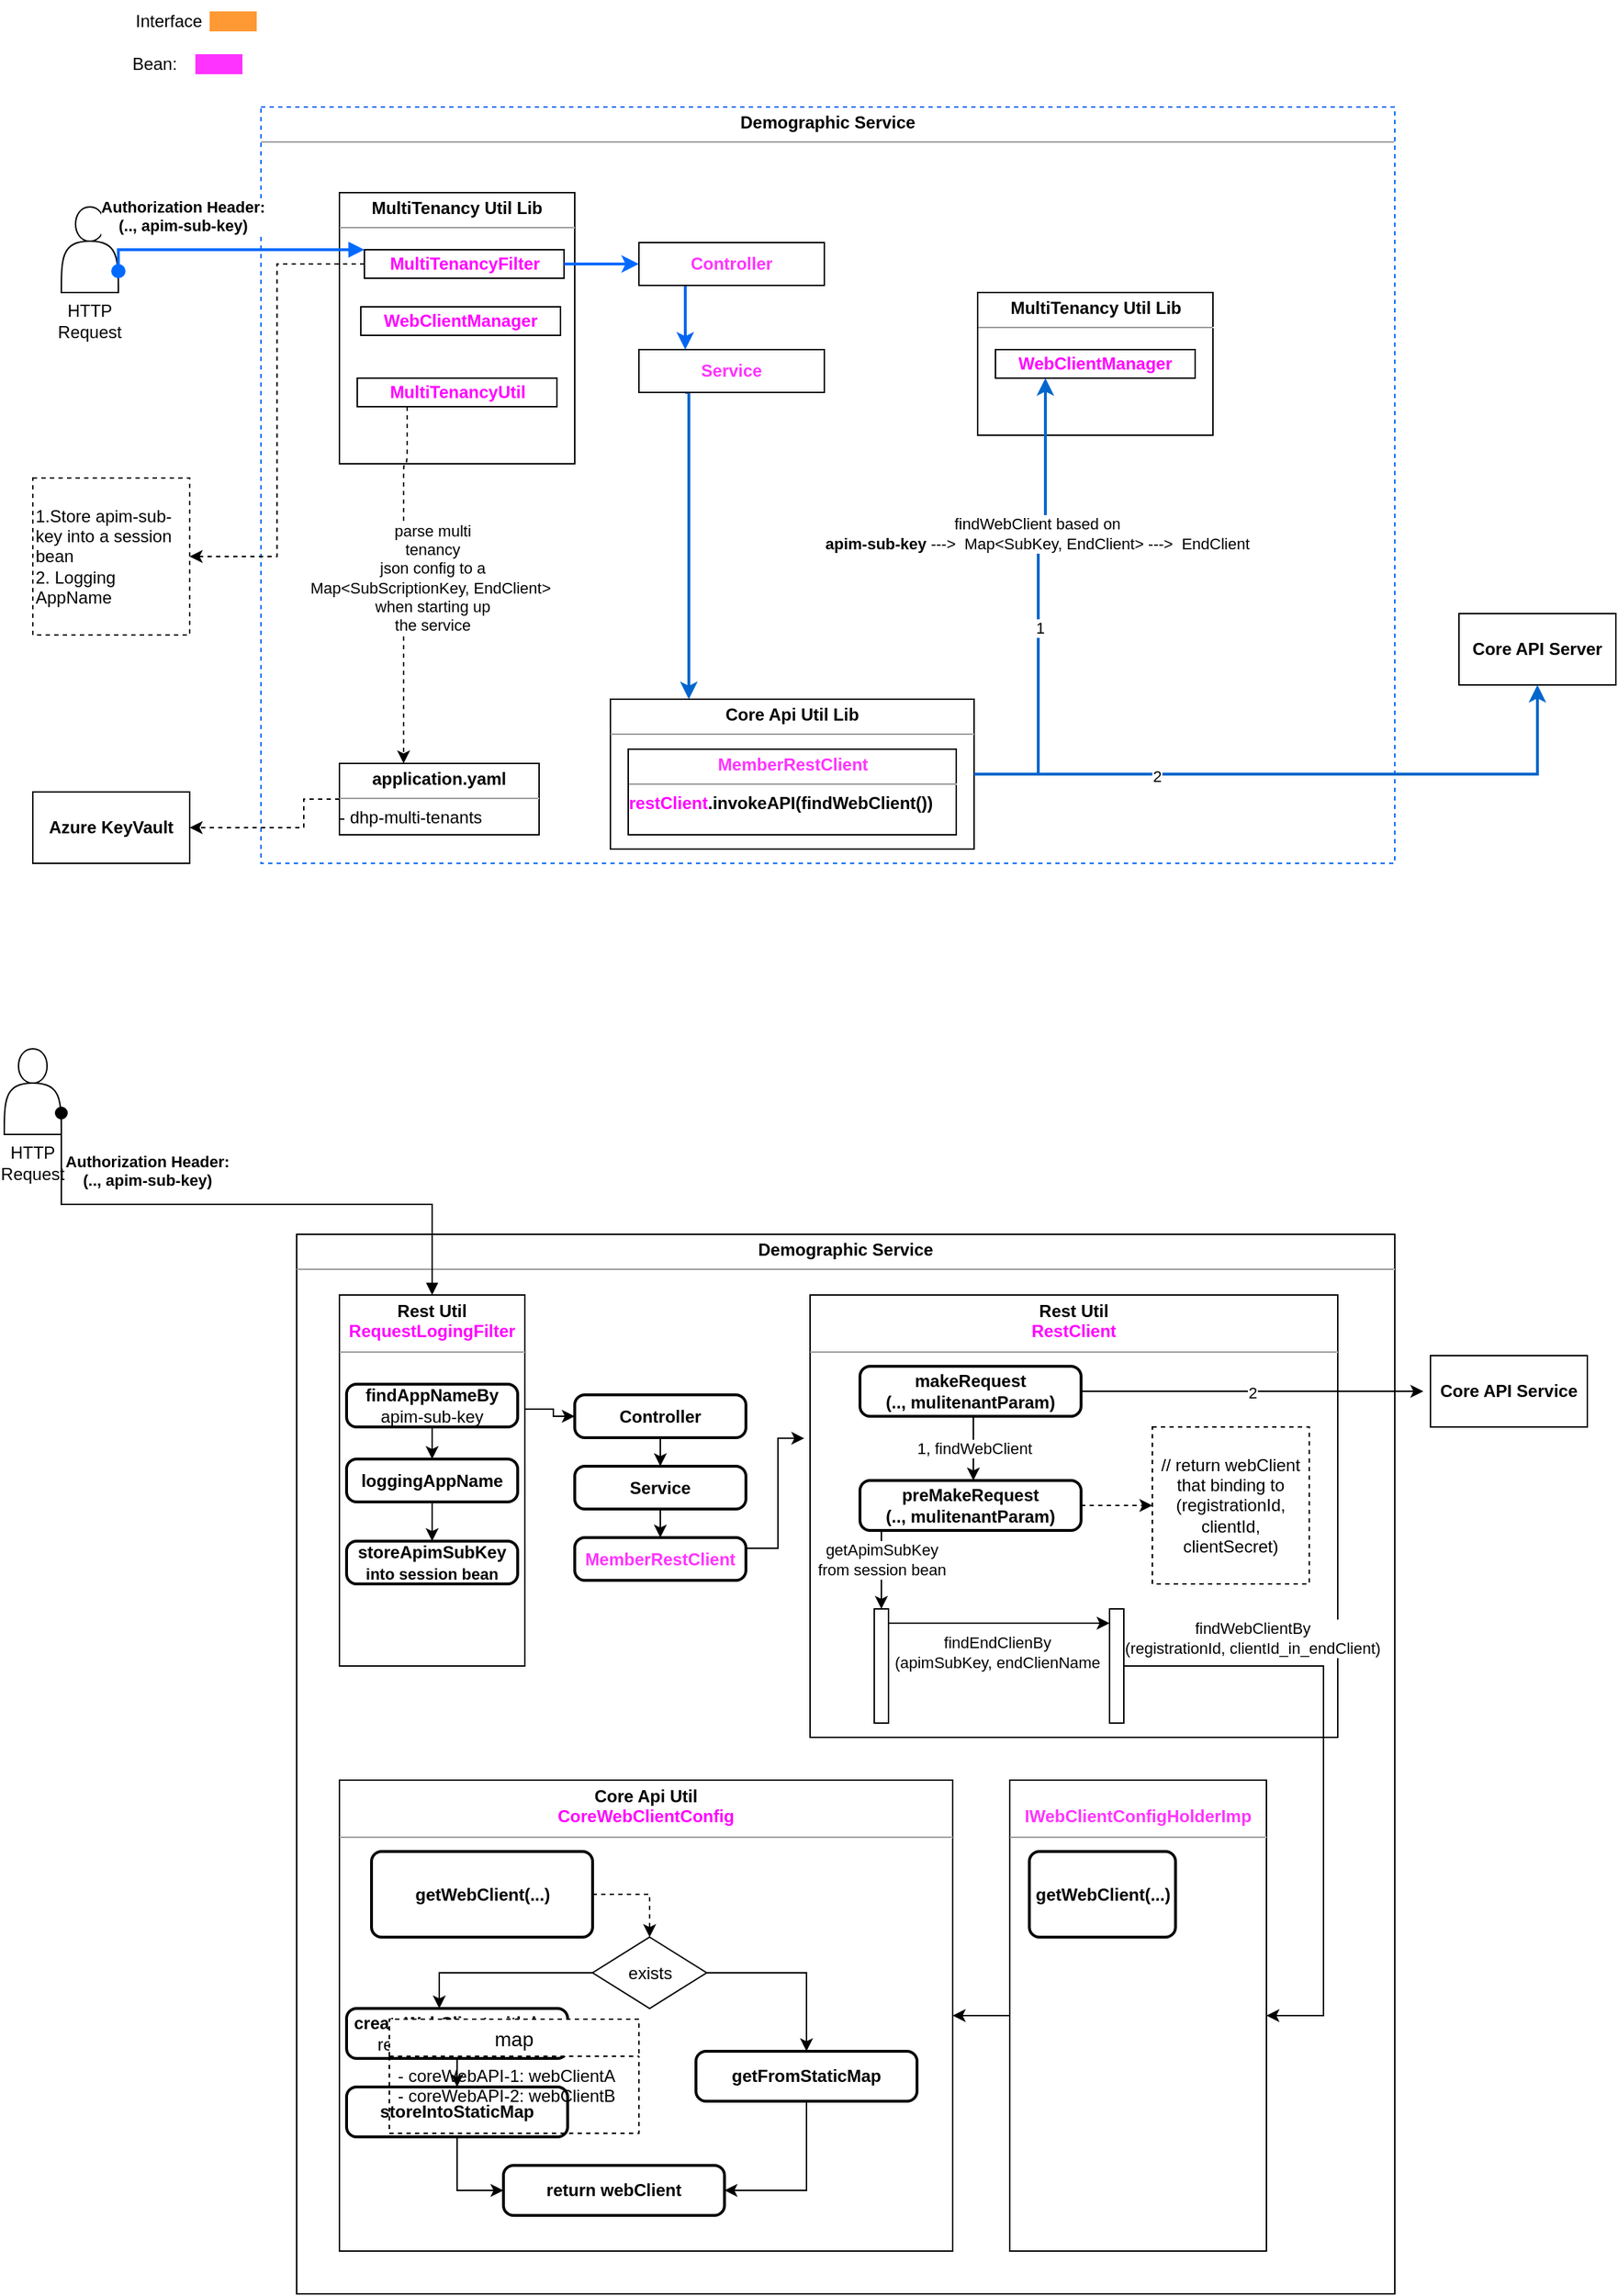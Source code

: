 <mxfile version="21.2.1" type="github">
  <diagram name="Page-1" id="5f0bae14-7c28-e335-631c-24af17079c00">
    <mxGraphModel dx="1150" dy="492" grid="1" gridSize="10" guides="1" tooltips="1" connect="1" arrows="1" fold="1" page="1" pageScale="1" pageWidth="1100" pageHeight="850" background="none" math="0" shadow="0">
      <root>
        <mxCell id="0" />
        <mxCell id="1" parent="0" />
        <mxCell id="RdsTdk07A-o18HDUI7we-4" value="&lt;p style=&quot;margin:0px;margin-top:4px;text-align:center;&quot;&gt;&lt;b&gt;Demographic Service&lt;/b&gt;&lt;/p&gt;&lt;hr size=&quot;1&quot;&gt;&lt;div style=&quot;height:2px;&quot;&gt;&lt;br&gt;&lt;/div&gt;" style="verticalAlign=top;align=left;overflow=fill;fontSize=12;fontFamily=Helvetica;html=1;whiteSpace=wrap;strokeColor=#0266f2;dashed=1;" parent="1" vertex="1">
          <mxGeometry x="190" y="100" width="795" height="530" as="geometry" />
        </mxCell>
        <mxCell id="RdsTdk07A-o18HDUI7we-6" value="&lt;p style=&quot;margin:0px;margin-top:4px;text-align:center;&quot;&gt;&lt;b&gt;MultiTenancy Util Lib&lt;/b&gt;&lt;/p&gt;&lt;hr size=&quot;1&quot;&gt;&lt;div style=&quot;height:2px;&quot;&gt;&lt;/div&gt;" style="verticalAlign=top;align=left;overflow=fill;fontSize=12;fontFamily=Helvetica;html=1;whiteSpace=wrap;" parent="1" vertex="1">
          <mxGeometry x="245" y="160" width="165" height="190" as="geometry" />
        </mxCell>
        <mxCell id="RdsTdk07A-o18HDUI7we-7" value="&lt;p style=&quot;margin:0px;margin-top:4px;text-align:center;&quot;&gt;&lt;b&gt;Core Api Util Lib&lt;/b&gt;&lt;/p&gt;&lt;hr size=&quot;1&quot;&gt;&lt;div style=&quot;height:2px;&quot;&gt;&lt;/div&gt;" style="verticalAlign=top;align=left;overflow=fill;fontSize=12;fontFamily=Helvetica;html=1;whiteSpace=wrap;" parent="1" vertex="1">
          <mxGeometry x="435" y="515" width="255" height="105" as="geometry" />
        </mxCell>
        <mxCell id="CG3TOa5hcq1ZWwIJxW8Z-67" style="edgeStyle=orthogonalEdgeStyle;rounded=0;orthogonalLoop=1;jettySize=auto;html=1;entryX=1;entryY=0.5;entryDx=0;entryDy=0;dashed=1;" parent="1" source="RdsTdk07A-o18HDUI7we-8" target="CG3TOa5hcq1ZWwIJxW8Z-66" edge="1">
          <mxGeometry relative="1" as="geometry" />
        </mxCell>
        <mxCell id="RdsTdk07A-o18HDUI7we-8" value="&lt;b&gt;&lt;font color=&quot;#ff00ff&quot;&gt;MultiTenancyFilter&lt;/font&gt;&lt;/b&gt;" style="html=1;whiteSpace=wrap;align=center;" parent="1" vertex="1">
          <mxGeometry x="262.5" y="200" width="140" height="20" as="geometry" />
        </mxCell>
        <mxCell id="VQmsO8RJKZGxtteuDF_l-19" style="edgeStyle=orthogonalEdgeStyle;rounded=1;orthogonalLoop=1;jettySize=auto;html=1;exitX=0.25;exitY=1;exitDx=0;exitDy=0;dashed=1;" parent="1" source="VQmsO8RJKZGxtteuDF_l-1" target="VQmsO8RJKZGxtteuDF_l-14" edge="1">
          <mxGeometry relative="1" as="geometry">
            <Array as="points">
              <mxPoint x="290" y="350" />
            </Array>
          </mxGeometry>
        </mxCell>
        <mxCell id="CG3TOa5hcq1ZWwIJxW8Z-34" value="parse multi &lt;br&gt;tenancy &lt;br&gt;json config to a &lt;br&gt;Map&amp;lt;SubScriptionKey, EndClient&amp;gt;&amp;nbsp;&lt;br&gt;when starting up&lt;br&gt;the service" style="edgeLabel;html=1;align=center;verticalAlign=middle;resizable=0;points=[];" parent="VQmsO8RJKZGxtteuDF_l-19" vertex="1" connectable="0">
          <mxGeometry x="0.075" y="1" relative="1" as="geometry">
            <mxPoint x="19" y="-13" as="offset" />
          </mxGeometry>
        </mxCell>
        <mxCell id="VQmsO8RJKZGxtteuDF_l-1" value="&lt;b&gt;&lt;font color=&quot;#ff00ff&quot;&gt;MultiTenancyUtil&lt;/font&gt;&lt;/b&gt;" style="html=1;whiteSpace=wrap;align=center;" parent="1" vertex="1">
          <mxGeometry x="257.5" y="290" width="140" height="20" as="geometry" />
        </mxCell>
        <mxCell id="VQmsO8RJKZGxtteuDF_l-18" style="edgeStyle=orthogonalEdgeStyle;orthogonalLoop=1;jettySize=auto;html=1;exitX=0;exitY=0.5;exitDx=0;exitDy=0;dashed=1;entryX=1;entryY=0.5;entryDx=0;entryDy=0;rounded=0;" parent="1" source="VQmsO8RJKZGxtteuDF_l-14" target="VQmsO8RJKZGxtteuDF_l-16" edge="1">
          <mxGeometry relative="1" as="geometry">
            <mxPoint x="360" y="550" as="targetPoint" />
            <Array as="points">
              <mxPoint x="220" y="585" />
              <mxPoint x="220" y="605" />
            </Array>
          </mxGeometry>
        </mxCell>
        <mxCell id="VQmsO8RJKZGxtteuDF_l-14" value="&lt;p style=&quot;margin:0px;margin-top:4px;text-align:center;&quot;&gt;&lt;b&gt;application.yaml&lt;/b&gt;&lt;/p&gt;&lt;hr size=&quot;1&quot;&gt;&lt;div style=&quot;height:2px;&quot;&gt;- dhp-multi-tenants&lt;/div&gt;" style="verticalAlign=top;align=left;overflow=fill;fontSize=12;fontFamily=Helvetica;html=1;whiteSpace=wrap;" parent="1" vertex="1">
          <mxGeometry x="245" y="560" width="140" height="50" as="geometry" />
        </mxCell>
        <mxCell id="VQmsO8RJKZGxtteuDF_l-16" value="&lt;b&gt;Azure KeyVault&lt;/b&gt;" style="html=1;whiteSpace=wrap;" parent="1" vertex="1">
          <mxGeometry x="30" y="580" width="110" height="50" as="geometry" />
        </mxCell>
        <mxCell id="VQmsO8RJKZGxtteuDF_l-24" value="&lt;b&gt;&lt;font color=&quot;#ff00ff&quot;&gt;WebClientManager&lt;/font&gt;&lt;/b&gt;" style="html=1;whiteSpace=wrap;align=center;" parent="1" vertex="1">
          <mxGeometry x="260" y="240" width="140" height="20" as="geometry" />
        </mxCell>
        <mxCell id="VQmsO8RJKZGxtteuDF_l-28" value="&lt;p style=&quot;margin:0px;margin-top:4px;text-align:center;&quot;&gt;&lt;b&gt;Demographic Service&lt;/b&gt;&lt;/p&gt;&lt;hr size=&quot;1&quot;&gt;&lt;div style=&quot;height:2px;&quot;&gt;&lt;br&gt;&lt;/div&gt;" style="verticalAlign=top;align=left;overflow=fill;fontSize=12;fontFamily=Helvetica;html=1;whiteSpace=wrap;" parent="1" vertex="1">
          <mxGeometry x="215" y="890" width="770" height="742.5" as="geometry" />
        </mxCell>
        <mxCell id="VQmsO8RJKZGxtteuDF_l-94" style="edgeStyle=orthogonalEdgeStyle;rounded=0;orthogonalLoop=1;jettySize=auto;html=1;exitX=1;exitY=0.25;exitDx=0;exitDy=0;entryX=0;entryY=0.5;entryDx=0;entryDy=0;" parent="1" source="VQmsO8RJKZGxtteuDF_l-29" target="VQmsO8RJKZGxtteuDF_l-71" edge="1">
          <mxGeometry relative="1" as="geometry">
            <Array as="points">
              <mxPoint x="375" y="1012.5" />
              <mxPoint x="395" y="1012.5" />
              <mxPoint x="395" y="1017.5" />
            </Array>
          </mxGeometry>
        </mxCell>
        <mxCell id="VQmsO8RJKZGxtteuDF_l-29" value="&lt;p style=&quot;margin:0px;margin-top:4px;text-align:center;&quot;&gt;&lt;b&gt;Rest Util&lt;br&gt;&lt;/b&gt;&lt;b style=&quot;border-color: var(--border-color);&quot;&gt;&lt;font style=&quot;border-color: var(--border-color);&quot; color=&quot;#ff00ff&quot;&gt;RequestLogingFilter&lt;/font&gt;&lt;/b&gt;&lt;b&gt;&lt;br&gt;&lt;/b&gt;&lt;/p&gt;&lt;hr size=&quot;1&quot;&gt;&lt;div style=&quot;height:2px;&quot;&gt;&lt;/div&gt;" style="verticalAlign=top;align=left;overflow=fill;fontSize=12;fontFamily=Helvetica;html=1;whiteSpace=wrap;" parent="1" vertex="1">
          <mxGeometry x="245" y="932.5" width="130" height="260" as="geometry" />
        </mxCell>
        <mxCell id="VQmsO8RJKZGxtteuDF_l-44" value="&lt;br&gt;&lt;br&gt;&lt;br&gt;&lt;br&gt;&lt;br&gt;&lt;br&gt;&lt;br&gt;HTTP&lt;br&gt;Request" style="shape=actor;whiteSpace=wrap;html=1;" parent="1" vertex="1">
          <mxGeometry x="10" y="760" width="40" height="60" as="geometry" />
        </mxCell>
        <mxCell id="VQmsO8RJKZGxtteuDF_l-63" value="&lt;b&gt;Authorization Header: &lt;br&gt;(.., apim-sub-key)&lt;/b&gt;" style="html=1;verticalAlign=bottom;startArrow=oval;endArrow=block;startSize=8;edgeStyle=elbowEdgeStyle;elbow=vertical;curved=0;rounded=0;exitX=1;exitY=0.75;exitDx=0;exitDy=0;" parent="1" source="VQmsO8RJKZGxtteuDF_l-44" target="VQmsO8RJKZGxtteuDF_l-29" edge="1">
          <mxGeometry x="-0.359" y="8" relative="1" as="geometry">
            <mxPoint x="80" y="820" as="sourcePoint" />
            <mxPoint x="180" y="805" as="targetPoint" />
            <mxPoint as="offset" />
          </mxGeometry>
        </mxCell>
        <mxCell id="VQmsO8RJKZGxtteuDF_l-70" value="&lt;b&gt;storeApimSubKey&lt;br style=&quot;border-color: var(--border-color); font-size: 11px;&quot;&gt;&lt;span style=&quot;font-size: 11px; background-color: rgb(255, 255, 255);&quot;&gt;into session bean&lt;/span&gt;&lt;/b&gt;" style="rounded=1;whiteSpace=wrap;html=1;absoluteArcSize=1;arcSize=14;strokeWidth=2;" parent="1" vertex="1">
          <mxGeometry x="250" y="1105" width="120" height="30" as="geometry" />
        </mxCell>
        <mxCell id="VQmsO8RJKZGxtteuDF_l-79" style="edgeStyle=orthogonalEdgeStyle;rounded=0;orthogonalLoop=1;jettySize=auto;html=1;exitX=0.5;exitY=1;exitDx=0;exitDy=0;" parent="1" source="VQmsO8RJKZGxtteuDF_l-71" target="VQmsO8RJKZGxtteuDF_l-78" edge="1">
          <mxGeometry relative="1" as="geometry" />
        </mxCell>
        <mxCell id="VQmsO8RJKZGxtteuDF_l-71" value="&lt;b&gt;Controller&lt;/b&gt;" style="rounded=1;whiteSpace=wrap;html=1;absoluteArcSize=1;arcSize=14;strokeWidth=2;" parent="1" vertex="1">
          <mxGeometry x="410" y="1002.5" width="120" height="30" as="geometry" />
        </mxCell>
        <mxCell id="VQmsO8RJKZGxtteuDF_l-90" style="edgeStyle=orthogonalEdgeStyle;rounded=0;orthogonalLoop=1;jettySize=auto;html=1;exitX=0.5;exitY=1;exitDx=0;exitDy=0;entryX=0.5;entryY=0;entryDx=0;entryDy=0;" parent="1" source="VQmsO8RJKZGxtteuDF_l-78" target="VQmsO8RJKZGxtteuDF_l-86" edge="1">
          <mxGeometry relative="1" as="geometry" />
        </mxCell>
        <mxCell id="VQmsO8RJKZGxtteuDF_l-78" value="&lt;b&gt;Service&lt;/b&gt;" style="rounded=1;whiteSpace=wrap;html=1;absoluteArcSize=1;arcSize=14;strokeWidth=2;" parent="1" vertex="1">
          <mxGeometry x="410" y="1052.5" width="120" height="30" as="geometry" />
        </mxCell>
        <mxCell id="VQmsO8RJKZGxtteuDF_l-96" style="edgeStyle=orthogonalEdgeStyle;rounded=0;orthogonalLoop=1;jettySize=auto;html=1;exitX=1;exitY=0.25;exitDx=0;exitDy=0;entryX=-0.011;entryY=0.324;entryDx=0;entryDy=0;entryPerimeter=0;" parent="1" source="VQmsO8RJKZGxtteuDF_l-86" target="VQmsO8RJKZGxtteuDF_l-91" edge="1">
          <mxGeometry relative="1" as="geometry" />
        </mxCell>
        <mxCell id="VQmsO8RJKZGxtteuDF_l-86" value="&lt;b style=&quot;border-color: var(--border-color);&quot;&gt;&lt;font style=&quot;border-color: var(--border-color);&quot; color=&quot;#ff33ff&quot;&gt;MemberRestClient&lt;/font&gt;&lt;/b&gt;" style="rounded=1;whiteSpace=wrap;html=1;absoluteArcSize=1;arcSize=14;strokeWidth=2;" parent="1" vertex="1">
          <mxGeometry x="410" y="1102.5" width="120" height="30" as="geometry" />
        </mxCell>
        <mxCell id="VQmsO8RJKZGxtteuDF_l-87" value="&lt;b&gt;Core API Server&lt;/b&gt;" style="html=1;whiteSpace=wrap;" parent="1" vertex="1">
          <mxGeometry x="1030" y="455" width="110" height="50" as="geometry" />
        </mxCell>
        <mxCell id="VQmsO8RJKZGxtteuDF_l-91" value="&lt;p style=&quot;margin:0px;margin-top:4px;text-align:center;&quot;&gt;&lt;b&gt;Rest Util&lt;br&gt;&lt;/b&gt;&lt;b style=&quot;border-color: var(--border-color);&quot;&gt;&lt;font style=&quot;border-color: var(--border-color);&quot; color=&quot;#ff00ff&quot;&gt;RestClient&lt;/font&gt;&lt;/b&gt;&lt;b&gt;&lt;br&gt;&lt;/b&gt;&lt;/p&gt;&lt;hr size=&quot;1&quot;&gt;&lt;div style=&quot;height:2px;&quot;&gt;&lt;/div&gt;" style="verticalAlign=top;align=left;overflow=fill;fontSize=12;fontFamily=Helvetica;html=1;whiteSpace=wrap;" parent="1" vertex="1">
          <mxGeometry x="575" y="932.5" width="370" height="310" as="geometry" />
        </mxCell>
        <mxCell id="VQmsO8RJKZGxtteuDF_l-98" value="1, findWebClient" style="edgeStyle=orthogonalEdgeStyle;rounded=0;orthogonalLoop=1;jettySize=auto;html=1;exitX=0.5;exitY=1;exitDx=0;exitDy=0;entryX=0.5;entryY=0;entryDx=0;entryDy=0;" parent="1" edge="1">
          <mxGeometry relative="1" as="geometry">
            <mxPoint x="689.5" y="1017.5" as="sourcePoint" />
            <mxPoint x="689.5" y="1062.5" as="targetPoint" />
          </mxGeometry>
        </mxCell>
        <mxCell id="VQmsO8RJKZGxtteuDF_l-112" value="2" style="edgeStyle=orthogonalEdgeStyle;rounded=0;orthogonalLoop=1;jettySize=auto;html=1;exitX=1;exitY=0.5;exitDx=0;exitDy=0;entryX=0;entryY=0.5;entryDx=0;entryDy=0;" parent="1" source="VQmsO8RJKZGxtteuDF_l-95" edge="1">
          <mxGeometry relative="1" as="geometry">
            <mxPoint x="1005" y="1000" as="targetPoint" />
          </mxGeometry>
        </mxCell>
        <mxCell id="VQmsO8RJKZGxtteuDF_l-95" value="&lt;b&gt;makeRequest&lt;br&gt;(.., mulitenantParam)&lt;/b&gt;" style="rounded=1;whiteSpace=wrap;html=1;absoluteArcSize=1;arcSize=14;strokeWidth=2;" parent="1" vertex="1">
          <mxGeometry x="610" y="982.5" width="155" height="35" as="geometry" />
        </mxCell>
        <mxCell id="VQmsO8RJKZGxtteuDF_l-102" style="edgeStyle=orthogonalEdgeStyle;rounded=0;orthogonalLoop=1;jettySize=auto;html=1;exitX=0.5;exitY=1;exitDx=0;exitDy=0;" parent="1" source="VQmsO8RJKZGxtteuDF_l-97" target="VQmsO8RJKZGxtteuDF_l-100" edge="1">
          <mxGeometry relative="1" as="geometry">
            <Array as="points">
              <mxPoint x="625" y="1080.5" />
              <mxPoint x="625" y="1147.5" />
            </Array>
          </mxGeometry>
        </mxCell>
        <mxCell id="VQmsO8RJKZGxtteuDF_l-103" value="getApimSubKey&lt;br&gt;from session bean" style="edgeLabel;html=1;align=center;verticalAlign=middle;resizable=0;points=[];" parent="VQmsO8RJKZGxtteuDF_l-102" vertex="1" connectable="0">
          <mxGeometry x="0.226" y="2" relative="1" as="geometry">
            <mxPoint x="-2" y="24" as="offset" />
          </mxGeometry>
        </mxCell>
        <mxCell id="VQmsO8RJKZGxtteuDF_l-133" value="" style="edgeStyle=orthogonalEdgeStyle;rounded=0;orthogonalLoop=1;jettySize=auto;html=1;dashed=1;" parent="1" source="VQmsO8RJKZGxtteuDF_l-97" target="VQmsO8RJKZGxtteuDF_l-131" edge="1">
          <mxGeometry relative="1" as="geometry" />
        </mxCell>
        <mxCell id="VQmsO8RJKZGxtteuDF_l-97" value="&lt;b&gt;preMakeRequest&lt;br&gt;(.., mulitenantParam)&lt;/b&gt;" style="rounded=1;whiteSpace=wrap;html=1;absoluteArcSize=1;arcSize=14;strokeWidth=2;" parent="1" vertex="1">
          <mxGeometry x="610" y="1062.5" width="155" height="35" as="geometry" />
        </mxCell>
        <mxCell id="VQmsO8RJKZGxtteuDF_l-105" value="" style="edgeStyle=elbowEdgeStyle;rounded=0;orthogonalLoop=1;jettySize=auto;html=1;elbow=vertical;curved=0;" parent="1" source="VQmsO8RJKZGxtteuDF_l-100" target="VQmsO8RJKZGxtteuDF_l-104" edge="1">
          <mxGeometry relative="1" as="geometry">
            <Array as="points">
              <mxPoint x="685" y="1162.5" />
            </Array>
          </mxGeometry>
        </mxCell>
        <mxCell id="VQmsO8RJKZGxtteuDF_l-106" value="findEndClienBy&lt;br&gt;(apimSubKey, endClienName" style="edgeLabel;html=1;align=center;verticalAlign=middle;resizable=0;points=[];" parent="VQmsO8RJKZGxtteuDF_l-105" vertex="1" connectable="0">
          <mxGeometry x="0.179" y="-1" relative="1" as="geometry">
            <mxPoint x="-16" y="19" as="offset" />
          </mxGeometry>
        </mxCell>
        <mxCell id="VQmsO8RJKZGxtteuDF_l-100" value="" style="html=1;points=[];perimeter=orthogonalPerimeter;outlineConnect=0;targetShapes=umlLifeline;portConstraint=eastwest;newEdgeStyle={&quot;edgeStyle&quot;:&quot;elbowEdgeStyle&quot;,&quot;elbow&quot;:&quot;vertical&quot;,&quot;curved&quot;:0,&quot;rounded&quot;:0};" parent="1" vertex="1">
          <mxGeometry x="620" y="1152.5" width="10" height="80" as="geometry" />
        </mxCell>
        <mxCell id="VQmsO8RJKZGxtteuDF_l-108" style="edgeStyle=elbowEdgeStyle;rounded=0;orthogonalLoop=1;jettySize=auto;html=1;elbow=vertical;curved=0;" parent="1" source="VQmsO8RJKZGxtteuDF_l-104" target="CbbjqMAdhNKeJyTU17QE-5" edge="1">
          <mxGeometry relative="1" as="geometry">
            <mxPoint x="585" y="1352.5" as="targetPoint" />
            <Array as="points">
              <mxPoint x="935" y="1252.5" />
              <mxPoint x="745" y="1302.5" />
              <mxPoint x="855" y="1212.5" />
            </Array>
          </mxGeometry>
        </mxCell>
        <mxCell id="VQmsO8RJKZGxtteuDF_l-109" value="findWebClientBy&lt;br&gt;(registrationId, clientId_in_endClient)" style="edgeLabel;html=1;align=center;verticalAlign=middle;resizable=0;points=[];" parent="VQmsO8RJKZGxtteuDF_l-108" vertex="1" connectable="0">
          <mxGeometry x="-0.17" y="1" relative="1" as="geometry">
            <mxPoint x="-51" y="-56" as="offset" />
          </mxGeometry>
        </mxCell>
        <mxCell id="VQmsO8RJKZGxtteuDF_l-104" value="" style="html=1;points=[];perimeter=orthogonalPerimeter;outlineConnect=0;targetShapes=umlLifeline;portConstraint=eastwest;newEdgeStyle={&quot;edgeStyle&quot;:&quot;elbowEdgeStyle&quot;,&quot;elbow&quot;:&quot;vertical&quot;,&quot;curved&quot;:0,&quot;rounded&quot;:0};" parent="1" vertex="1">
          <mxGeometry x="785" y="1152.5" width="10" height="80" as="geometry" />
        </mxCell>
        <mxCell id="VQmsO8RJKZGxtteuDF_l-110" value="&lt;b&gt;Core API Service&lt;/b&gt;" style="html=1;whiteSpace=wrap;" parent="1" vertex="1">
          <mxGeometry x="1010" y="975" width="110" height="50" as="geometry" />
        </mxCell>
        <mxCell id="VQmsO8RJKZGxtteuDF_l-114" value="&lt;p style=&quot;margin:0px;margin-top:4px;text-align:center;&quot;&gt;&lt;b&gt;Core Api Util&lt;br&gt;&lt;/b&gt;&lt;b style=&quot;border-color: var(--border-color);&quot;&gt;&lt;font style=&quot;border-color: var(--border-color);&quot; color=&quot;#ff33ff&quot;&gt;&lt;b style=&quot;border-color: var(--border-color); color: rgb(0, 0, 0);&quot;&gt;&lt;font style=&quot;border-color: var(--border-color);&quot; color=&quot;#ff00ff&quot;&gt;CoreWebClientConfig&lt;/font&gt;&lt;/b&gt;&lt;/font&gt;&lt;/b&gt;&lt;b&gt;&lt;br&gt;&lt;/b&gt;&lt;/p&gt;&lt;hr size=&quot;1&quot;&gt;&lt;div style=&quot;height:2px;&quot;&gt;&lt;/div&gt;" style="verticalAlign=top;align=left;overflow=fill;fontSize=12;fontFamily=Helvetica;html=1;whiteSpace=wrap;" parent="1" vertex="1">
          <mxGeometry x="245" y="1272.5" width="430" height="330" as="geometry" />
        </mxCell>
        <mxCell id="VQmsO8RJKZGxtteuDF_l-130" style="edgeStyle=orthogonalEdgeStyle;rounded=0;orthogonalLoop=1;jettySize=auto;html=1;exitX=1;exitY=0.5;exitDx=0;exitDy=0;dashed=1;" parent="1" source="VQmsO8RJKZGxtteuDF_l-116" target="VQmsO8RJKZGxtteuDF_l-117" edge="1">
          <mxGeometry relative="1" as="geometry" />
        </mxCell>
        <mxCell id="VQmsO8RJKZGxtteuDF_l-116" value="&lt;b&gt;getWebClient(...)&lt;/b&gt;&lt;br&gt;" style="rounded=1;whiteSpace=wrap;html=1;absoluteArcSize=1;arcSize=14;strokeWidth=2;" parent="1" vertex="1">
          <mxGeometry x="267.5" y="1322.5" width="155" height="60" as="geometry" />
        </mxCell>
        <mxCell id="VQmsO8RJKZGxtteuDF_l-120" style="edgeStyle=orthogonalEdgeStyle;rounded=0;orthogonalLoop=1;jettySize=auto;html=1;exitX=0;exitY=0.5;exitDx=0;exitDy=0;" parent="1" source="VQmsO8RJKZGxtteuDF_l-117" target="VQmsO8RJKZGxtteuDF_l-118" edge="1">
          <mxGeometry relative="1" as="geometry">
            <Array as="points">
              <mxPoint x="315" y="1407.5" />
            </Array>
          </mxGeometry>
        </mxCell>
        <mxCell id="VQmsO8RJKZGxtteuDF_l-142" style="edgeStyle=orthogonalEdgeStyle;rounded=0;orthogonalLoop=1;jettySize=auto;html=1;exitX=1;exitY=0.5;exitDx=0;exitDy=0;" parent="1" source="VQmsO8RJKZGxtteuDF_l-117" target="VQmsO8RJKZGxtteuDF_l-140" edge="1">
          <mxGeometry relative="1" as="geometry" />
        </mxCell>
        <mxCell id="VQmsO8RJKZGxtteuDF_l-117" value="exists" style="rhombus;whiteSpace=wrap;html=1;" parent="1" vertex="1">
          <mxGeometry x="422.5" y="1382.5" width="80" height="50" as="geometry" />
        </mxCell>
        <mxCell id="VQmsO8RJKZGxtteuDF_l-122" style="edgeStyle=orthogonalEdgeStyle;rounded=0;orthogonalLoop=1;jettySize=auto;html=1;exitX=0.5;exitY=1;exitDx=0;exitDy=0;entryX=0.5;entryY=0;entryDx=0;entryDy=0;" parent="1" source="VQmsO8RJKZGxtteuDF_l-118" target="VQmsO8RJKZGxtteuDF_l-121" edge="1">
          <mxGeometry relative="1" as="geometry" />
        </mxCell>
        <mxCell id="VQmsO8RJKZGxtteuDF_l-118" value="&lt;b&gt;createWebClient with key&lt;br&gt;&lt;/b&gt;registrationId-clientId" style="rounded=1;whiteSpace=wrap;html=1;absoluteArcSize=1;arcSize=14;strokeWidth=2;" parent="1" vertex="1">
          <mxGeometry x="250" y="1432.5" width="155" height="35" as="geometry" />
        </mxCell>
        <mxCell id="VQmsO8RJKZGxtteuDF_l-127" style="edgeStyle=orthogonalEdgeStyle;rounded=0;orthogonalLoop=1;jettySize=auto;html=1;entryX=0;entryY=0.5;entryDx=0;entryDy=0;" parent="1" source="VQmsO8RJKZGxtteuDF_l-121" target="VQmsO8RJKZGxtteuDF_l-124" edge="1">
          <mxGeometry relative="1" as="geometry" />
        </mxCell>
        <mxCell id="VQmsO8RJKZGxtteuDF_l-121" value="&lt;b&gt;storeIntoStaticMap&lt;/b&gt;" style="rounded=1;whiteSpace=wrap;html=1;absoluteArcSize=1;arcSize=14;strokeWidth=2;" parent="1" vertex="1">
          <mxGeometry x="250" y="1487.5" width="155" height="35" as="geometry" />
        </mxCell>
        <mxCell id="VQmsO8RJKZGxtteuDF_l-124" value="&lt;b&gt;return webClient&lt;/b&gt;" style="rounded=1;whiteSpace=wrap;html=1;absoluteArcSize=1;arcSize=14;strokeWidth=2;" parent="1" vertex="1">
          <mxGeometry x="360" y="1542.5" width="155" height="35" as="geometry" />
        </mxCell>
        <mxCell id="VQmsO8RJKZGxtteuDF_l-131" value="// return webClient that binding to (registrationId, clientId, clientSecret)" style="whiteSpace=wrap;html=1;aspect=fixed;dashed=1;" parent="1" vertex="1">
          <mxGeometry x="815" y="1025" width="110" height="110" as="geometry" />
        </mxCell>
        <mxCell id="VQmsO8RJKZGxtteuDF_l-136" value="map" style="swimlane;fontStyle=0;childLayout=stackLayout;horizontal=1;startSize=26;horizontalStack=0;resizeParent=1;resizeParentMax=0;resizeLast=0;collapsible=1;marginBottom=0;align=center;fontSize=14;dashed=1;" parent="1" vertex="1">
          <mxGeometry x="280" y="1440" width="175" height="80" as="geometry" />
        </mxCell>
        <mxCell id="VQmsO8RJKZGxtteuDF_l-137" value="- coreWebAPI-1: webClientA&lt;br&gt;- coreWebAPI-2: webClientB" style="text;strokeColor=none;fillColor=none;spacingLeft=4;spacingRight=4;overflow=hidden;rotatable=0;points=[[0,0.5],[1,0.5]];portConstraint=eastwest;fontSize=12;whiteSpace=wrap;html=1;" parent="VQmsO8RJKZGxtteuDF_l-136" vertex="1">
          <mxGeometry y="26" width="175" height="54" as="geometry" />
        </mxCell>
        <mxCell id="VQmsO8RJKZGxtteuDF_l-143" style="edgeStyle=orthogonalEdgeStyle;rounded=0;orthogonalLoop=1;jettySize=auto;html=1;exitX=0.5;exitY=1;exitDx=0;exitDy=0;entryX=1;entryY=0.5;entryDx=0;entryDy=0;" parent="1" source="VQmsO8RJKZGxtteuDF_l-140" target="VQmsO8RJKZGxtteuDF_l-124" edge="1">
          <mxGeometry relative="1" as="geometry" />
        </mxCell>
        <mxCell id="VQmsO8RJKZGxtteuDF_l-140" value="&lt;b&gt;getFromStaticMap&lt;/b&gt;" style="rounded=1;whiteSpace=wrap;html=1;absoluteArcSize=1;arcSize=14;strokeWidth=2;" parent="1" vertex="1">
          <mxGeometry x="495" y="1462.5" width="155" height="35" as="geometry" />
        </mxCell>
        <mxCell id="CbbjqMAdhNKeJyTU17QE-3" style="edgeStyle=orthogonalEdgeStyle;rounded=0;orthogonalLoop=1;jettySize=auto;html=1;exitX=0.5;exitY=1;exitDx=0;exitDy=0;" parent="1" source="CbbjqMAdhNKeJyTU17QE-1" target="CbbjqMAdhNKeJyTU17QE-2" edge="1">
          <mxGeometry relative="1" as="geometry" />
        </mxCell>
        <mxCell id="CbbjqMAdhNKeJyTU17QE-1" value="&lt;b&gt;findAppNameBy&lt;br&gt;&lt;/b&gt;apim-sub-key" style="rounded=1;whiteSpace=wrap;html=1;absoluteArcSize=1;arcSize=14;strokeWidth=2;" parent="1" vertex="1">
          <mxGeometry x="250" y="995" width="120" height="30" as="geometry" />
        </mxCell>
        <mxCell id="CbbjqMAdhNKeJyTU17QE-4" style="edgeStyle=orthogonalEdgeStyle;rounded=0;orthogonalLoop=1;jettySize=auto;html=1;exitX=0.5;exitY=1;exitDx=0;exitDy=0;entryX=0.5;entryY=0;entryDx=0;entryDy=0;" parent="1" source="CbbjqMAdhNKeJyTU17QE-2" target="VQmsO8RJKZGxtteuDF_l-70" edge="1">
          <mxGeometry relative="1" as="geometry" />
        </mxCell>
        <mxCell id="CbbjqMAdhNKeJyTU17QE-2" value="&lt;b&gt;loggingAppName&lt;/b&gt;" style="rounded=1;whiteSpace=wrap;html=1;absoluteArcSize=1;arcSize=14;strokeWidth=2;" parent="1" vertex="1">
          <mxGeometry x="250" y="1047.5" width="120" height="30" as="geometry" />
        </mxCell>
        <mxCell id="CbbjqMAdhNKeJyTU17QE-6" style="edgeStyle=orthogonalEdgeStyle;rounded=0;orthogonalLoop=1;jettySize=auto;html=1;exitX=0;exitY=0.5;exitDx=0;exitDy=0;" parent="1" source="CbbjqMAdhNKeJyTU17QE-5" target="VQmsO8RJKZGxtteuDF_l-114" edge="1">
          <mxGeometry relative="1" as="geometry" />
        </mxCell>
        <mxCell id="CbbjqMAdhNKeJyTU17QE-5" value="&lt;p style=&quot;margin:0px;margin-top:4px;text-align:center;&quot;&gt;&lt;b&gt;&lt;br&gt;&lt;/b&gt;&lt;b style=&quot;border-color: var(--border-color);&quot;&gt;&lt;font style=&quot;border-color: var(--border-color);&quot; color=&quot;#ff33ff&quot;&gt;IWebClientConfigHolderImp&lt;/font&gt;&lt;/b&gt;&lt;b&gt;&lt;br&gt;&lt;/b&gt;&lt;/p&gt;&lt;hr size=&quot;1&quot;&gt;&lt;div style=&quot;height:2px;&quot;&gt;&lt;/div&gt;" style="verticalAlign=top;align=left;overflow=fill;fontSize=12;fontFamily=Helvetica;html=1;whiteSpace=wrap;" parent="1" vertex="1">
          <mxGeometry x="715" y="1272.5" width="180" height="330" as="geometry" />
        </mxCell>
        <mxCell id="CbbjqMAdhNKeJyTU17QE-7" value="&lt;b&gt;getWebClient(...)&lt;/b&gt;&lt;br&gt;" style="rounded=1;whiteSpace=wrap;html=1;absoluteArcSize=1;arcSize=14;strokeWidth=2;" parent="1" vertex="1">
          <mxGeometry x="728.75" y="1322.5" width="102.5" height="60" as="geometry" />
        </mxCell>
        <mxCell id="CbbjqMAdhNKeJyTU17QE-8" value="&lt;font style=&quot;background-color: rgb(255, 51, 255);&quot; color=&quot;#ff33ff&quot;&gt;&amp;nbsp; &amp;nbsp; &amp;nbsp; &amp;nbsp; &amp;nbsp;&amp;nbsp;&lt;/font&gt;" style="text;html=1;align=center;verticalAlign=middle;resizable=0;points=[];autosize=1;strokeColor=none;fillColor=none;" parent="1" vertex="1">
          <mxGeometry x="130" y="55" width="60" height="30" as="geometry" />
        </mxCell>
        <mxCell id="CbbjqMAdhNKeJyTU17QE-9" value="Bean:" style="text;html=1;align=center;verticalAlign=middle;resizable=0;points=[];autosize=1;strokeColor=none;fillColor=none;" parent="1" vertex="1">
          <mxGeometry x="90" y="55" width="50" height="30" as="geometry" />
        </mxCell>
        <mxCell id="CbbjqMAdhNKeJyTU17QE-10" value="Interface" style="text;html=1;align=center;verticalAlign=middle;resizable=0;points=[];autosize=1;strokeColor=none;fillColor=none;" parent="1" vertex="1">
          <mxGeometry x="90" y="25" width="70" height="30" as="geometry" />
        </mxCell>
        <mxCell id="CbbjqMAdhNKeJyTU17QE-12" value="&lt;font style=&quot;background-color: rgb(255, 153, 51);&quot; color=&quot;#ff33ff&quot;&gt;&amp;nbsp; &amp;nbsp; &amp;nbsp; &amp;nbsp; &amp;nbsp;&amp;nbsp;&lt;/font&gt;" style="text;html=1;align=center;verticalAlign=middle;resizable=0;points=[];autosize=1;strokeColor=none;fillColor=none;" parent="1" vertex="1">
          <mxGeometry x="140" y="25" width="60" height="30" as="geometry" />
        </mxCell>
        <mxCell id="CG3TOa5hcq1ZWwIJxW8Z-13" value="&lt;p style=&quot;margin:0px;margin-top:4px;text-align:center;&quot;&gt;&lt;b&gt;&lt;font color=&quot;#ff33ff&quot;&gt;MemberRestClient&lt;/font&gt;&lt;/b&gt;&lt;/p&gt;&lt;hr size=&quot;1&quot;&gt;&lt;div style=&quot;height:2px;&quot;&gt;&lt;b&gt;&lt;font color=&quot;#ff00ff&quot;&gt;restClient&lt;/font&gt;.invokeAPI(findWebClient())&lt;/b&gt;&lt;/div&gt;" style="verticalAlign=top;align=left;overflow=fill;fontSize=12;fontFamily=Helvetica;html=1;whiteSpace=wrap;" parent="1" vertex="1">
          <mxGeometry x="447.5" y="550" width="230" height="60" as="geometry" />
        </mxCell>
        <mxCell id="CG3TOa5hcq1ZWwIJxW8Z-20" value="&lt;br&gt;&lt;br&gt;&lt;br&gt;&lt;br&gt;&lt;br&gt;&lt;br&gt;&lt;br&gt;HTTP&lt;br&gt;Request" style="shape=actor;whiteSpace=wrap;html=1;" parent="1" vertex="1">
          <mxGeometry x="50" y="170" width="40" height="60" as="geometry" />
        </mxCell>
        <mxCell id="CG3TOa5hcq1ZWwIJxW8Z-21" value="&lt;b&gt;Authorization Header: &lt;br&gt;(.., apim-sub-key)&lt;/b&gt;" style="html=1;verticalAlign=bottom;startArrow=oval;endArrow=block;startSize=8;edgeStyle=elbowEdgeStyle;elbow=vertical;curved=0;rounded=0;exitX=1;exitY=0.75;exitDx=0;exitDy=0;fillColor=#dae8fc;strokeColor=#016afe;strokeWidth=2;" parent="1" source="CG3TOa5hcq1ZWwIJxW8Z-20" target="RdsTdk07A-o18HDUI7we-8" edge="1">
          <mxGeometry x="-0.359" y="8" relative="1" as="geometry">
            <mxPoint x="85" y="220" as="sourcePoint" />
            <mxPoint x="245" y="205" as="targetPoint" />
            <mxPoint as="offset" />
            <Array as="points">
              <mxPoint x="180" y="200" />
            </Array>
          </mxGeometry>
        </mxCell>
        <mxCell id="CG3TOa5hcq1ZWwIJxW8Z-22" style="edgeStyle=orthogonalEdgeStyle;rounded=0;orthogonalLoop=1;jettySize=auto;html=1;fillColor=#dae8fc;strokeColor=#016afe;strokeWidth=2;entryX=0;entryY=0.5;entryDx=0;entryDy=0;" parent="1" source="RdsTdk07A-o18HDUI7we-8" target="CG3TOa5hcq1ZWwIJxW8Z-25" edge="1">
          <mxGeometry relative="1" as="geometry">
            <mxPoint x="485" y="198" as="targetPoint" />
            <Array as="points" />
          </mxGeometry>
        </mxCell>
        <mxCell id="CG3TOa5hcq1ZWwIJxW8Z-30" value="" style="edgeStyle=orthogonalEdgeStyle;rounded=0;orthogonalLoop=1;jettySize=auto;html=1;fillColor=#dae8fc;strokeColor=#0266f2;strokeWidth=2;exitX=0.25;exitY=1;exitDx=0;exitDy=0;entryX=0.25;entryY=0;entryDx=0;entryDy=0;" parent="1" source="CG3TOa5hcq1ZWwIJxW8Z-25" target="CG3TOa5hcq1ZWwIJxW8Z-26" edge="1">
          <mxGeometry relative="1" as="geometry">
            <Array as="points" />
          </mxGeometry>
        </mxCell>
        <mxCell id="CG3TOa5hcq1ZWwIJxW8Z-25" value="&lt;b style=&quot;border-color: var(--border-color);&quot;&gt;&lt;font color=&quot;#ff33ff&quot; style=&quot;border-color: var(--border-color);&quot;&gt;Controller&lt;/font&gt;&lt;/b&gt;&lt;b&gt;&lt;font color=&quot;#ff00ff&quot;&gt;&lt;br&gt;&lt;/font&gt;&lt;/b&gt;" style="html=1;whiteSpace=wrap;align=center;" parent="1" vertex="1">
          <mxGeometry x="455" y="195" width="130" height="30" as="geometry" />
        </mxCell>
        <mxCell id="CG3TOa5hcq1ZWwIJxW8Z-40" style="edgeStyle=orthogonalEdgeStyle;rounded=0;orthogonalLoop=1;jettySize=auto;html=1;exitX=0.25;exitY=1;exitDx=0;exitDy=0;strokeColor=#0066CC;strokeWidth=2;" parent="1" source="CG3TOa5hcq1ZWwIJxW8Z-26" target="RdsTdk07A-o18HDUI7we-7" edge="1">
          <mxGeometry relative="1" as="geometry">
            <Array as="points">
              <mxPoint x="490" y="510" />
              <mxPoint x="490" y="510" />
            </Array>
          </mxGeometry>
        </mxCell>
        <mxCell id="CG3TOa5hcq1ZWwIJxW8Z-26" value="&lt;b style=&quot;border-color: var(--border-color);&quot;&gt;&lt;font color=&quot;#ff33ff&quot; style=&quot;border-color: var(--border-color);&quot;&gt;Service&lt;/font&gt;&lt;/b&gt;&lt;b&gt;&lt;font color=&quot;#ff00ff&quot;&gt;&lt;br&gt;&lt;/font&gt;&lt;/b&gt;" style="html=1;whiteSpace=wrap;align=center;" parent="1" vertex="1">
          <mxGeometry x="455" y="270" width="130" height="30" as="geometry" />
        </mxCell>
        <mxCell id="CG3TOa5hcq1ZWwIJxW8Z-58" style="edgeStyle=orthogonalEdgeStyle;rounded=0;orthogonalLoop=1;jettySize=auto;html=1;strokeColor=#0066CC;strokeWidth=2;exitX=1;exitY=0.5;exitDx=0;exitDy=0;" parent="1" source="RdsTdk07A-o18HDUI7we-7" target="VQmsO8RJKZGxtteuDF_l-87" edge="1">
          <mxGeometry relative="1" as="geometry" />
        </mxCell>
        <mxCell id="CG3TOa5hcq1ZWwIJxW8Z-59" value="2" style="edgeLabel;html=1;align=center;verticalAlign=middle;resizable=0;points=[];" parent="CG3TOa5hcq1ZWwIJxW8Z-58" vertex="1" connectable="0">
          <mxGeometry x="-0.441" y="-1" relative="1" as="geometry">
            <mxPoint as="offset" />
          </mxGeometry>
        </mxCell>
        <mxCell id="CG3TOa5hcq1ZWwIJxW8Z-47" value="&lt;p style=&quot;margin:0px;margin-top:4px;text-align:center;&quot;&gt;&lt;b&gt;MultiTenancy Util Lib&lt;/b&gt;&lt;/p&gt;&lt;hr size=&quot;1&quot;&gt;&lt;div style=&quot;height:2px;&quot;&gt;&lt;/div&gt;" style="verticalAlign=top;align=left;overflow=fill;fontSize=12;fontFamily=Helvetica;html=1;whiteSpace=wrap;" parent="1" vertex="1">
          <mxGeometry x="692.5" y="230" width="165" height="100" as="geometry" />
        </mxCell>
        <mxCell id="CG3TOa5hcq1ZWwIJxW8Z-48" value="&lt;b style=&quot;border-color: var(--border-color);&quot;&gt;&lt;font style=&quot;border-color: var(--border-color);&quot; color=&quot;#ff00ff&quot;&gt;WebClientManager&lt;/font&gt;&lt;/b&gt;" style="html=1;whiteSpace=wrap;align=center;" parent="1" vertex="1">
          <mxGeometry x="705" y="270" width="140" height="20" as="geometry" />
        </mxCell>
        <mxCell id="CG3TOa5hcq1ZWwIJxW8Z-66" value="1.Store apim-sub-key into a session bean&lt;br&gt;&lt;div style=&quot;&quot;&gt;&lt;span style=&quot;background-color: initial;&quot;&gt;2. Logging AppName&lt;/span&gt;&lt;/div&gt;" style="whiteSpace=wrap;html=1;aspect=fixed;dashed=1;align=left;" parent="1" vertex="1">
          <mxGeometry x="30" y="360" width="110" height="110" as="geometry" />
        </mxCell>
        <mxCell id="CG3TOa5hcq1ZWwIJxW8Z-52" style="edgeStyle=orthogonalEdgeStyle;rounded=0;orthogonalLoop=1;jettySize=auto;html=1;strokeColor=#0066CC;strokeWidth=2;exitX=1;exitY=0.5;exitDx=0;exitDy=0;entryX=0.25;entryY=1;entryDx=0;entryDy=0;" parent="1" source="RdsTdk07A-o18HDUI7we-7" target="CG3TOa5hcq1ZWwIJxW8Z-48" edge="1">
          <mxGeometry relative="1" as="geometry">
            <mxPoint x="735" y="455" as="targetPoint" />
            <Array as="points">
              <mxPoint x="735" y="568" />
              <mxPoint x="735" y="390" />
              <mxPoint x="740" y="390" />
            </Array>
          </mxGeometry>
        </mxCell>
        <mxCell id="CG3TOa5hcq1ZWwIJxW8Z-57" value="findWebClient based on&lt;br style=&quot;border-color: var(--border-color);&quot;&gt;&lt;b style=&quot;border-color: var(--border-color);&quot;&gt;apim-sub-key&lt;/b&gt;&amp;nbsp;---&amp;gt;&amp;nbsp; Map&amp;lt;SubKey, EndClient&amp;gt; ---&amp;gt;&amp;nbsp; EndClient" style="edgeLabel;html=1;align=center;verticalAlign=middle;resizable=0;points=[];" parent="CG3TOa5hcq1ZWwIJxW8Z-52" vertex="1" connectable="0">
          <mxGeometry x="0.303" y="1" relative="1" as="geometry">
            <mxPoint as="offset" />
          </mxGeometry>
        </mxCell>
        <mxCell id="b0NZZlbbKg6g0TBIV0Tw-9" value="1" style="edgeLabel;html=1;align=center;verticalAlign=middle;resizable=0;points=[];" vertex="1" connectable="0" parent="CG3TOa5hcq1ZWwIJxW8Z-52">
          <mxGeometry x="-0.097" y="-1" relative="1" as="geometry">
            <mxPoint as="offset" />
          </mxGeometry>
        </mxCell>
      </root>
    </mxGraphModel>
  </diagram>
</mxfile>
